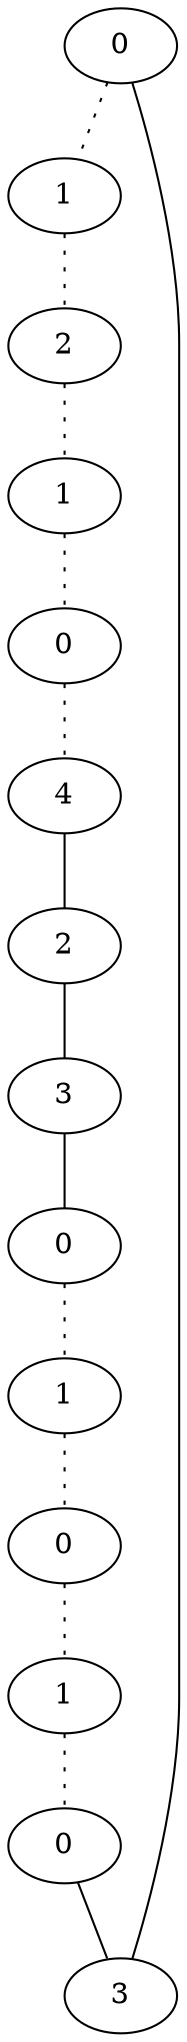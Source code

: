 graph {
a0[label=0];
a1[label=1];
a2[label=2];
a3[label=1];
a4[label=0];
a5[label=4];
a6[label=2];
a7[label=3];
a8[label=0];
a9[label=1];
a10[label=0];
a11[label=1];
a12[label=0];
a13[label=3];
a0 -- a1 [style=dotted];
a0 -- a13;
a1 -- a2 [style=dotted];
a2 -- a3 [style=dotted];
a3 -- a4 [style=dotted];
a4 -- a5 [style=dotted];
a5 -- a6;
a6 -- a7;
a7 -- a8;
a8 -- a9 [style=dotted];
a9 -- a10 [style=dotted];
a10 -- a11 [style=dotted];
a11 -- a12 [style=dotted];
a12 -- a13;
}
